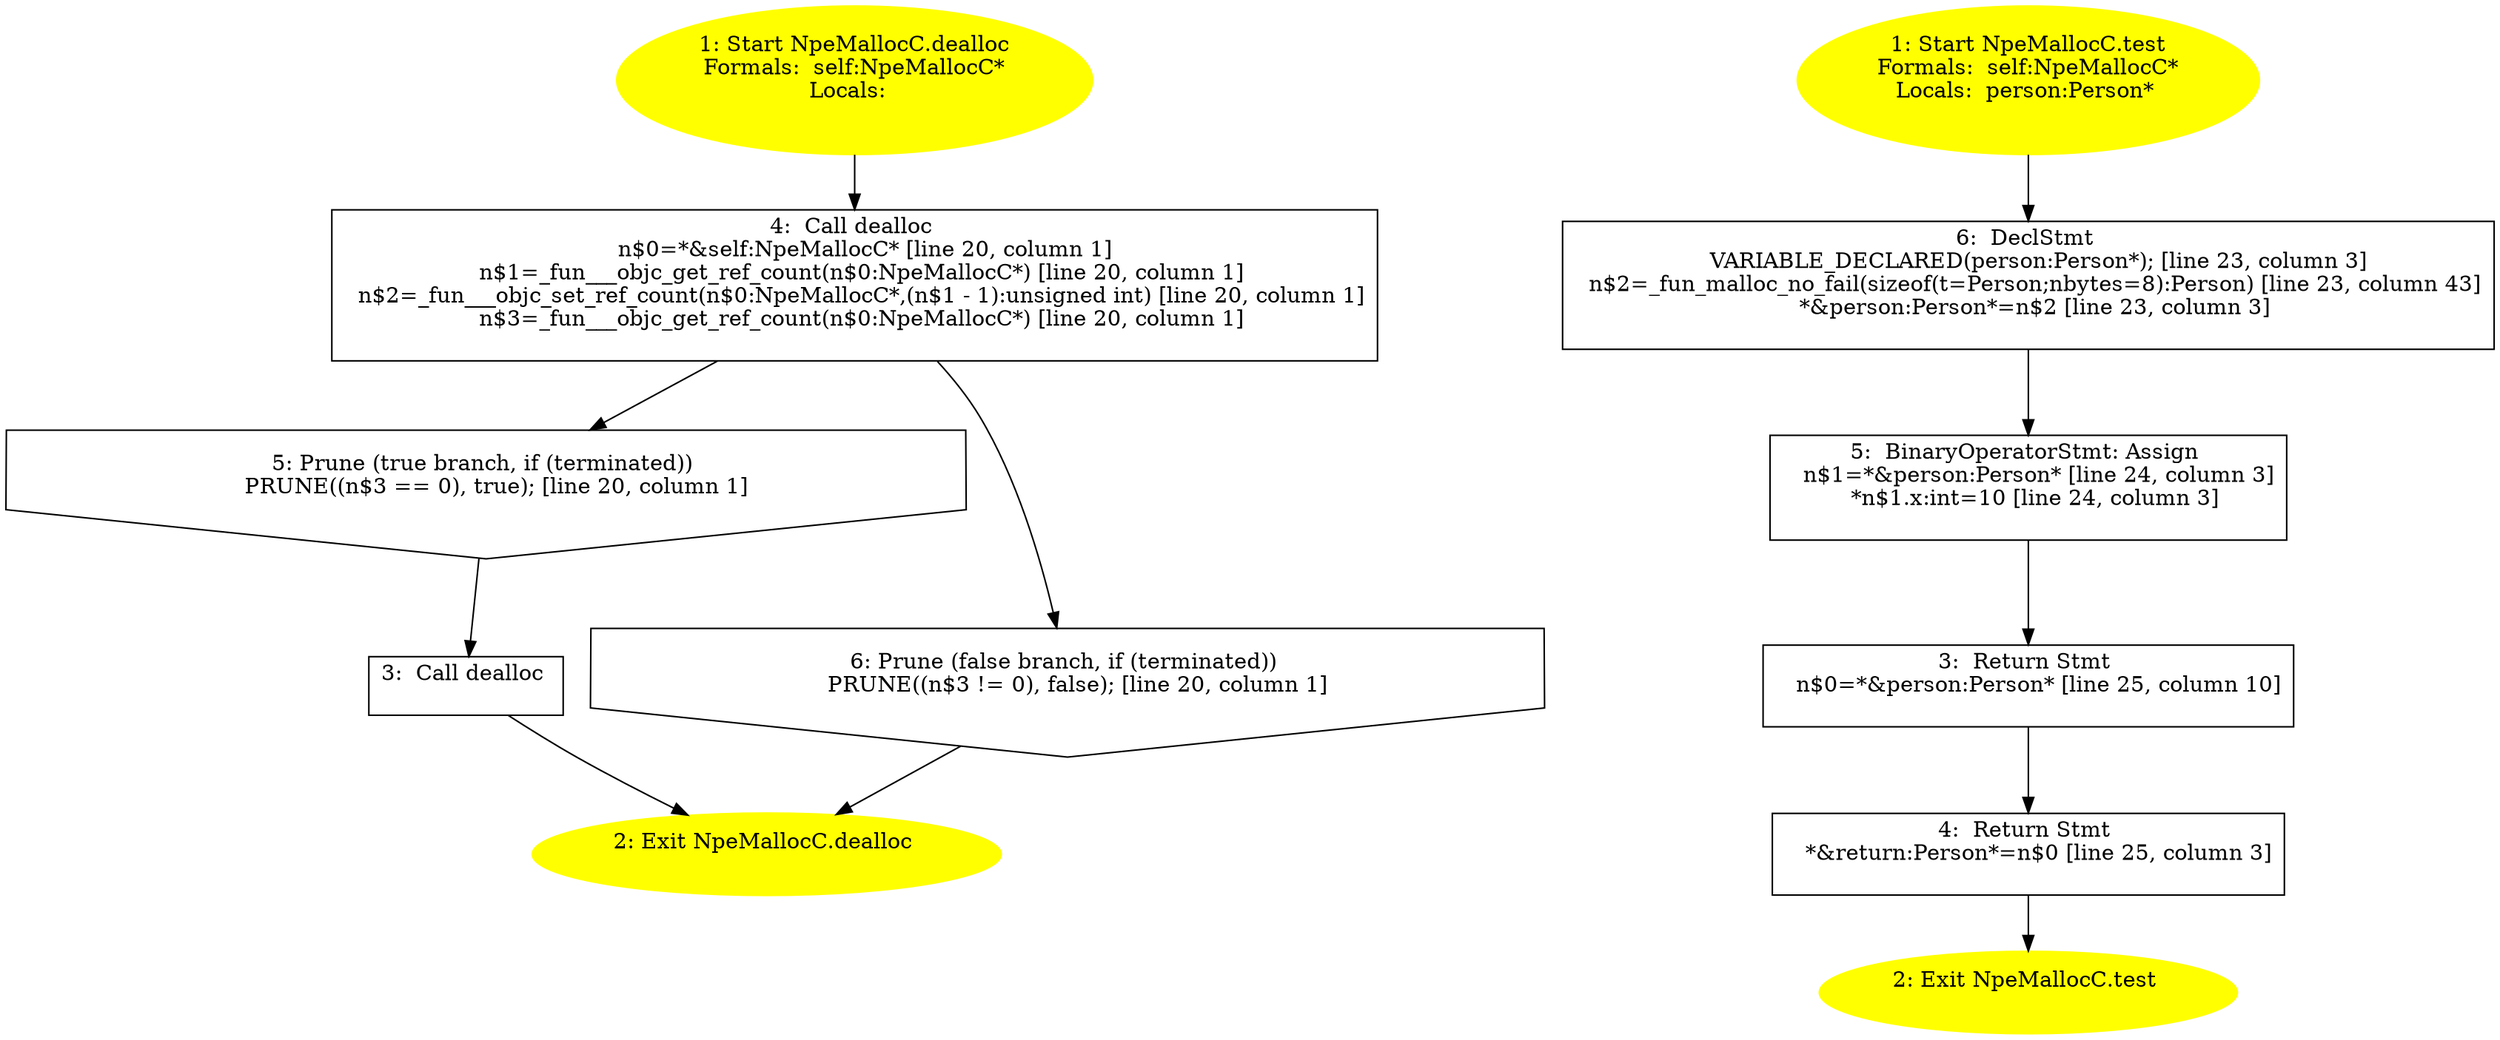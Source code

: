 /* @generated */
digraph cfg {
"dealloc#NpeMallocC#instance.284c29ca815697ec1f10b1449c2b53cc_1" [label="1: Start NpeMallocC.dealloc\nFormals:  self:NpeMallocC*\nLocals:  \n  " color=yellow style=filled]
	

	 "dealloc#NpeMallocC#instance.284c29ca815697ec1f10b1449c2b53cc_1" -> "dealloc#NpeMallocC#instance.284c29ca815697ec1f10b1449c2b53cc_4" ;
"dealloc#NpeMallocC#instance.284c29ca815697ec1f10b1449c2b53cc_2" [label="2: Exit NpeMallocC.dealloc \n  " color=yellow style=filled]
	

"dealloc#NpeMallocC#instance.284c29ca815697ec1f10b1449c2b53cc_3" [label="3:  Call dealloc \n  " shape="box"]
	

	 "dealloc#NpeMallocC#instance.284c29ca815697ec1f10b1449c2b53cc_3" -> "dealloc#NpeMallocC#instance.284c29ca815697ec1f10b1449c2b53cc_2" ;
"dealloc#NpeMallocC#instance.284c29ca815697ec1f10b1449c2b53cc_4" [label="4:  Call dealloc \n   n$0=*&self:NpeMallocC* [line 20, column 1]\n  n$1=_fun___objc_get_ref_count(n$0:NpeMallocC*) [line 20, column 1]\n  n$2=_fun___objc_set_ref_count(n$0:NpeMallocC*,(n$1 - 1):unsigned int) [line 20, column 1]\n  n$3=_fun___objc_get_ref_count(n$0:NpeMallocC*) [line 20, column 1]\n " shape="box"]
	

	 "dealloc#NpeMallocC#instance.284c29ca815697ec1f10b1449c2b53cc_4" -> "dealloc#NpeMallocC#instance.284c29ca815697ec1f10b1449c2b53cc_5" ;
	 "dealloc#NpeMallocC#instance.284c29ca815697ec1f10b1449c2b53cc_4" -> "dealloc#NpeMallocC#instance.284c29ca815697ec1f10b1449c2b53cc_6" ;
"dealloc#NpeMallocC#instance.284c29ca815697ec1f10b1449c2b53cc_5" [label="5: Prune (true branch, if (terminated)) \n   PRUNE((n$3 == 0), true); [line 20, column 1]\n " shape="invhouse"]
	

	 "dealloc#NpeMallocC#instance.284c29ca815697ec1f10b1449c2b53cc_5" -> "dealloc#NpeMallocC#instance.284c29ca815697ec1f10b1449c2b53cc_3" ;
"dealloc#NpeMallocC#instance.284c29ca815697ec1f10b1449c2b53cc_6" [label="6: Prune (false branch, if (terminated)) \n   PRUNE((n$3 != 0), false); [line 20, column 1]\n " shape="invhouse"]
	

	 "dealloc#NpeMallocC#instance.284c29ca815697ec1f10b1449c2b53cc_6" -> "dealloc#NpeMallocC#instance.284c29ca815697ec1f10b1449c2b53cc_2" ;
"test#NpeMallocC#instance.736ba93f935cc64d6e9c549cc16c07a7_1" [label="1: Start NpeMallocC.test\nFormals:  self:NpeMallocC*\nLocals:  person:Person* \n  " color=yellow style=filled]
	

	 "test#NpeMallocC#instance.736ba93f935cc64d6e9c549cc16c07a7_1" -> "test#NpeMallocC#instance.736ba93f935cc64d6e9c549cc16c07a7_6" ;
"test#NpeMallocC#instance.736ba93f935cc64d6e9c549cc16c07a7_2" [label="2: Exit NpeMallocC.test \n  " color=yellow style=filled]
	

"test#NpeMallocC#instance.736ba93f935cc64d6e9c549cc16c07a7_3" [label="3:  Return Stmt \n   n$0=*&person:Person* [line 25, column 10]\n " shape="box"]
	

	 "test#NpeMallocC#instance.736ba93f935cc64d6e9c549cc16c07a7_3" -> "test#NpeMallocC#instance.736ba93f935cc64d6e9c549cc16c07a7_4" ;
"test#NpeMallocC#instance.736ba93f935cc64d6e9c549cc16c07a7_4" [label="4:  Return Stmt \n   *&return:Person*=n$0 [line 25, column 3]\n " shape="box"]
	

	 "test#NpeMallocC#instance.736ba93f935cc64d6e9c549cc16c07a7_4" -> "test#NpeMallocC#instance.736ba93f935cc64d6e9c549cc16c07a7_2" ;
"test#NpeMallocC#instance.736ba93f935cc64d6e9c549cc16c07a7_5" [label="5:  BinaryOperatorStmt: Assign \n   n$1=*&person:Person* [line 24, column 3]\n  *n$1.x:int=10 [line 24, column 3]\n " shape="box"]
	

	 "test#NpeMallocC#instance.736ba93f935cc64d6e9c549cc16c07a7_5" -> "test#NpeMallocC#instance.736ba93f935cc64d6e9c549cc16c07a7_3" ;
"test#NpeMallocC#instance.736ba93f935cc64d6e9c549cc16c07a7_6" [label="6:  DeclStmt \n   VARIABLE_DECLARED(person:Person*); [line 23, column 3]\n  n$2=_fun_malloc_no_fail(sizeof(t=Person;nbytes=8):Person) [line 23, column 43]\n  *&person:Person*=n$2 [line 23, column 3]\n " shape="box"]
	

	 "test#NpeMallocC#instance.736ba93f935cc64d6e9c549cc16c07a7_6" -> "test#NpeMallocC#instance.736ba93f935cc64d6e9c549cc16c07a7_5" ;
}
